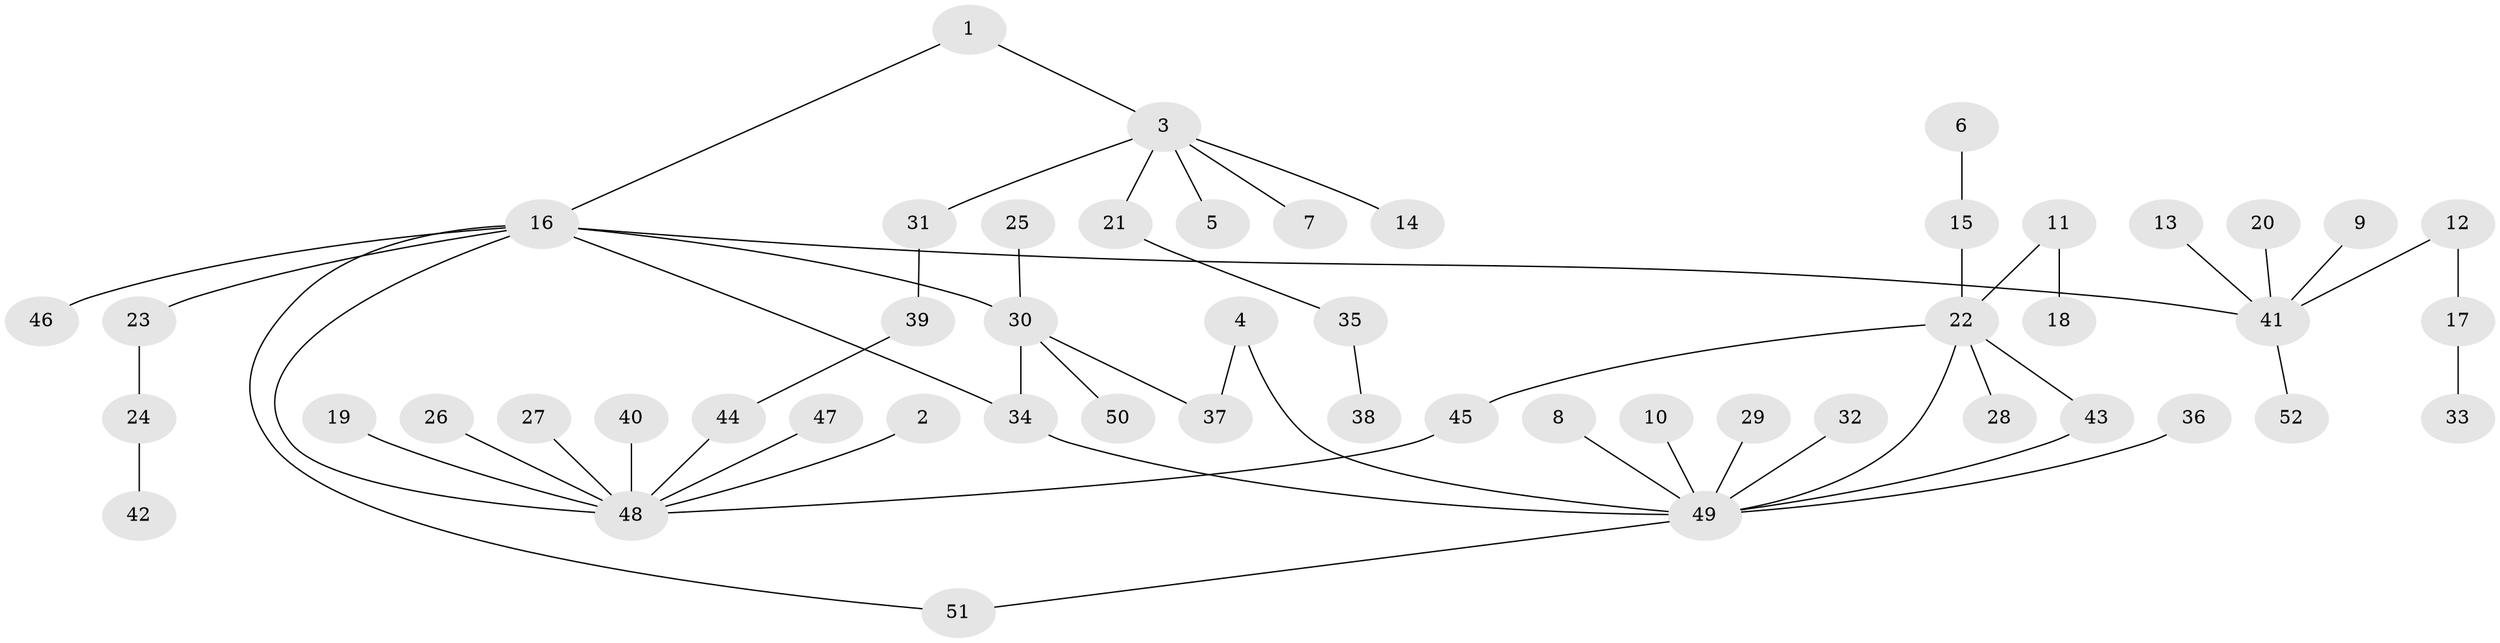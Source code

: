 // original degree distribution, {11: 0.013513513513513514, 2: 0.28378378378378377, 4: 0.013513513513513514, 7: 0.04054054054054054, 9: 0.013513513513513514, 10: 0.013513513513513514, 1: 0.5405405405405406, 3: 0.06756756756756757, 6: 0.013513513513513514}
// Generated by graph-tools (version 1.1) at 2025/36/03/04/25 23:36:42]
// undirected, 52 vertices, 57 edges
graph export_dot {
  node [color=gray90,style=filled];
  1;
  2;
  3;
  4;
  5;
  6;
  7;
  8;
  9;
  10;
  11;
  12;
  13;
  14;
  15;
  16;
  17;
  18;
  19;
  20;
  21;
  22;
  23;
  24;
  25;
  26;
  27;
  28;
  29;
  30;
  31;
  32;
  33;
  34;
  35;
  36;
  37;
  38;
  39;
  40;
  41;
  42;
  43;
  44;
  45;
  46;
  47;
  48;
  49;
  50;
  51;
  52;
  1 -- 3 [weight=1.0];
  1 -- 16 [weight=1.0];
  2 -- 48 [weight=1.0];
  3 -- 5 [weight=1.0];
  3 -- 7 [weight=1.0];
  3 -- 14 [weight=1.0];
  3 -- 21 [weight=1.0];
  3 -- 31 [weight=1.0];
  4 -- 37 [weight=1.0];
  4 -- 49 [weight=1.0];
  6 -- 15 [weight=1.0];
  8 -- 49 [weight=1.0];
  9 -- 41 [weight=1.0];
  10 -- 49 [weight=1.0];
  11 -- 18 [weight=1.0];
  11 -- 22 [weight=1.0];
  12 -- 17 [weight=1.0];
  12 -- 41 [weight=1.0];
  13 -- 41 [weight=1.0];
  15 -- 22 [weight=1.0];
  16 -- 23 [weight=1.0];
  16 -- 30 [weight=1.0];
  16 -- 34 [weight=1.0];
  16 -- 41 [weight=1.0];
  16 -- 46 [weight=1.0];
  16 -- 48 [weight=1.0];
  16 -- 51 [weight=1.0];
  17 -- 33 [weight=1.0];
  19 -- 48 [weight=1.0];
  20 -- 41 [weight=1.0];
  21 -- 35 [weight=1.0];
  22 -- 28 [weight=1.0];
  22 -- 43 [weight=1.0];
  22 -- 45 [weight=1.0];
  22 -- 49 [weight=1.0];
  23 -- 24 [weight=1.0];
  24 -- 42 [weight=1.0];
  25 -- 30 [weight=1.0];
  26 -- 48 [weight=1.0];
  27 -- 48 [weight=1.0];
  29 -- 49 [weight=1.0];
  30 -- 34 [weight=1.0];
  30 -- 37 [weight=1.0];
  30 -- 50 [weight=1.0];
  31 -- 39 [weight=1.0];
  32 -- 49 [weight=1.0];
  34 -- 49 [weight=1.0];
  35 -- 38 [weight=1.0];
  36 -- 49 [weight=1.0];
  39 -- 44 [weight=1.0];
  40 -- 48 [weight=1.0];
  41 -- 52 [weight=1.0];
  43 -- 49 [weight=1.0];
  44 -- 48 [weight=1.0];
  45 -- 48 [weight=1.0];
  47 -- 48 [weight=1.0];
  49 -- 51 [weight=1.0];
}

